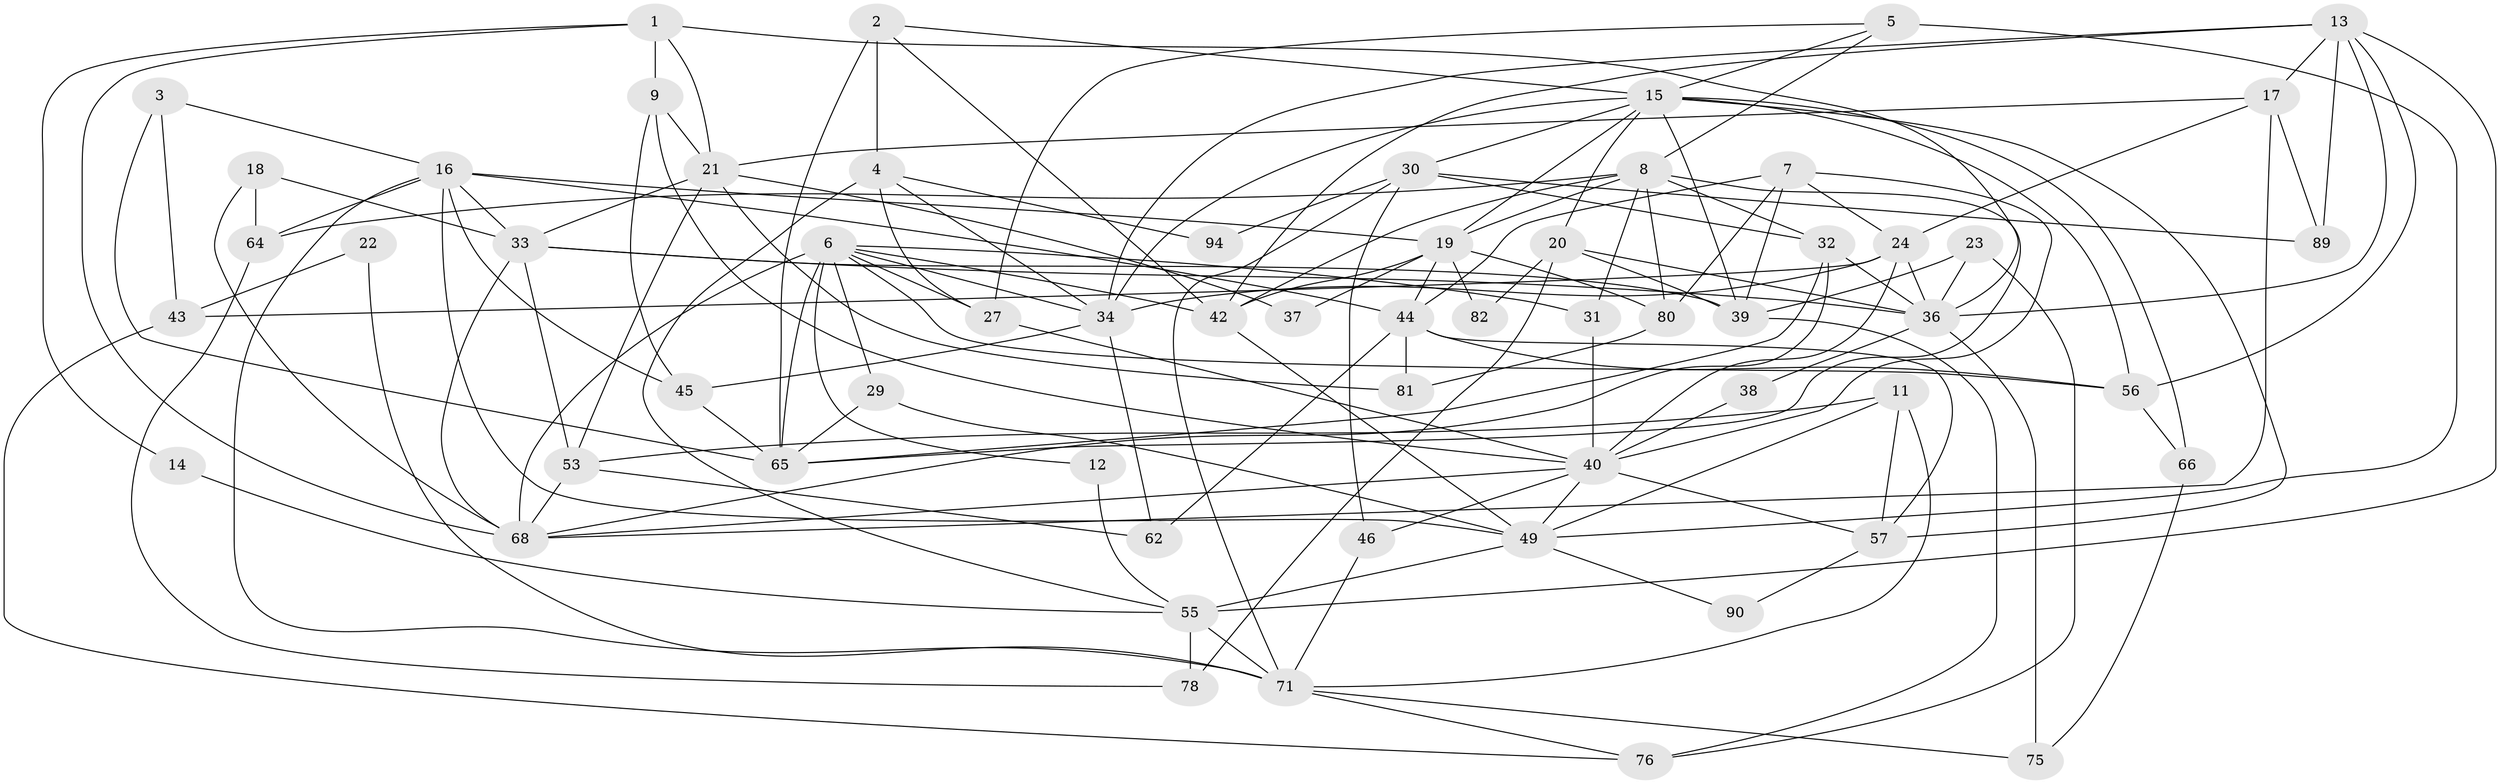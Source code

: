 // Generated by graph-tools (version 1.1) at 2025/23/03/03/25 07:23:59]
// undirected, 60 vertices, 148 edges
graph export_dot {
graph [start="1"]
  node [color=gray90,style=filled];
  1 [super="+10"];
  2 [super="+54"];
  3;
  4 [super="+58"];
  5 [super="+72"];
  6 [super="+50"];
  7;
  8 [super="+48"];
  9 [super="+69"];
  11 [super="+28"];
  12;
  13 [super="+26"];
  14;
  15 [super="+61"];
  16 [super="+84"];
  17 [super="+63"];
  18;
  19 [super="+79"];
  20 [super="+25"];
  21 [super="+87"];
  22;
  23;
  24 [super="+47"];
  27;
  29;
  30 [super="+35"];
  31;
  32 [super="+70"];
  33 [super="+41"];
  34 [super="+88"];
  36 [super="+52"];
  37;
  38;
  39 [super="+91"];
  40 [super="+67"];
  42 [super="+77"];
  43 [super="+73"];
  44 [super="+85"];
  45;
  46;
  49 [super="+51"];
  53 [super="+60"];
  55 [super="+83"];
  56 [super="+59"];
  57 [super="+93"];
  62;
  64;
  65 [super="+92"];
  66;
  68 [super="+74"];
  71 [super="+86"];
  75;
  76;
  78;
  80;
  81;
  82;
  89;
  90;
  94;
  1 -- 14;
  1 -- 68;
  1 -- 21;
  1 -- 36;
  1 -- 9;
  2 -- 4 [weight=2];
  2 -- 15;
  2 -- 65;
  2 -- 42;
  3 -- 43;
  3 -- 16;
  3 -- 65;
  4 -- 27;
  4 -- 34;
  4 -- 94;
  4 -- 55;
  5 -- 49;
  5 -- 8;
  5 -- 27;
  5 -- 15;
  6 -- 42;
  6 -- 68;
  6 -- 12;
  6 -- 27;
  6 -- 29;
  6 -- 65;
  6 -- 34;
  6 -- 31;
  6 -- 56;
  7 -- 80;
  7 -- 39;
  7 -- 40;
  7 -- 24;
  7 -- 44;
  8 -- 31;
  8 -- 64;
  8 -- 80;
  8 -- 19;
  8 -- 65;
  8 -- 42;
  8 -- 32;
  9 -- 45;
  9 -- 21;
  9 -- 40;
  11 -- 53 [weight=2];
  11 -- 57 [weight=2];
  11 -- 49;
  11 -- 71;
  12 -- 55;
  13 -- 34;
  13 -- 17;
  13 -- 36;
  13 -- 89;
  13 -- 56;
  13 -- 55;
  13 -- 42;
  14 -- 55;
  15 -- 30;
  15 -- 34;
  15 -- 66;
  15 -- 56;
  15 -- 39;
  15 -- 57;
  15 -- 19;
  15 -- 20;
  16 -- 45;
  16 -- 33;
  16 -- 64;
  16 -- 49;
  16 -- 44;
  16 -- 71;
  16 -- 19;
  17 -- 68;
  17 -- 24;
  17 -- 21;
  17 -- 89;
  18 -- 64;
  18 -- 68;
  18 -- 33;
  19 -- 80;
  19 -- 82;
  19 -- 37;
  19 -- 44;
  19 -- 42;
  20 -- 78;
  20 -- 82;
  20 -- 36;
  20 -- 39;
  21 -- 81;
  21 -- 37;
  21 -- 53;
  21 -- 33;
  22 -- 71;
  22 -- 43;
  23 -- 36;
  23 -- 76;
  23 -- 39;
  24 -- 40 [weight=2];
  24 -- 43;
  24 -- 36;
  24 -- 34;
  27 -- 40;
  29 -- 49;
  29 -- 65;
  30 -- 46;
  30 -- 71;
  30 -- 89;
  30 -- 94;
  30 -- 32;
  31 -- 40;
  32 -- 36;
  32 -- 65;
  32 -- 68;
  33 -- 39;
  33 -- 36;
  33 -- 68;
  33 -- 53;
  34 -- 62;
  34 -- 45;
  36 -- 38;
  36 -- 75;
  38 -- 40;
  39 -- 76;
  40 -- 46;
  40 -- 57;
  40 -- 49;
  40 -- 68;
  42 -- 49;
  43 -- 76;
  44 -- 56;
  44 -- 62;
  44 -- 81;
  44 -- 57;
  45 -- 65;
  46 -- 71;
  49 -- 55;
  49 -- 90;
  53 -- 62;
  53 -- 68;
  55 -- 71 [weight=2];
  55 -- 78;
  56 -- 66;
  57 -- 90;
  64 -- 78;
  66 -- 75;
  71 -- 75;
  71 -- 76;
  80 -- 81;
}
